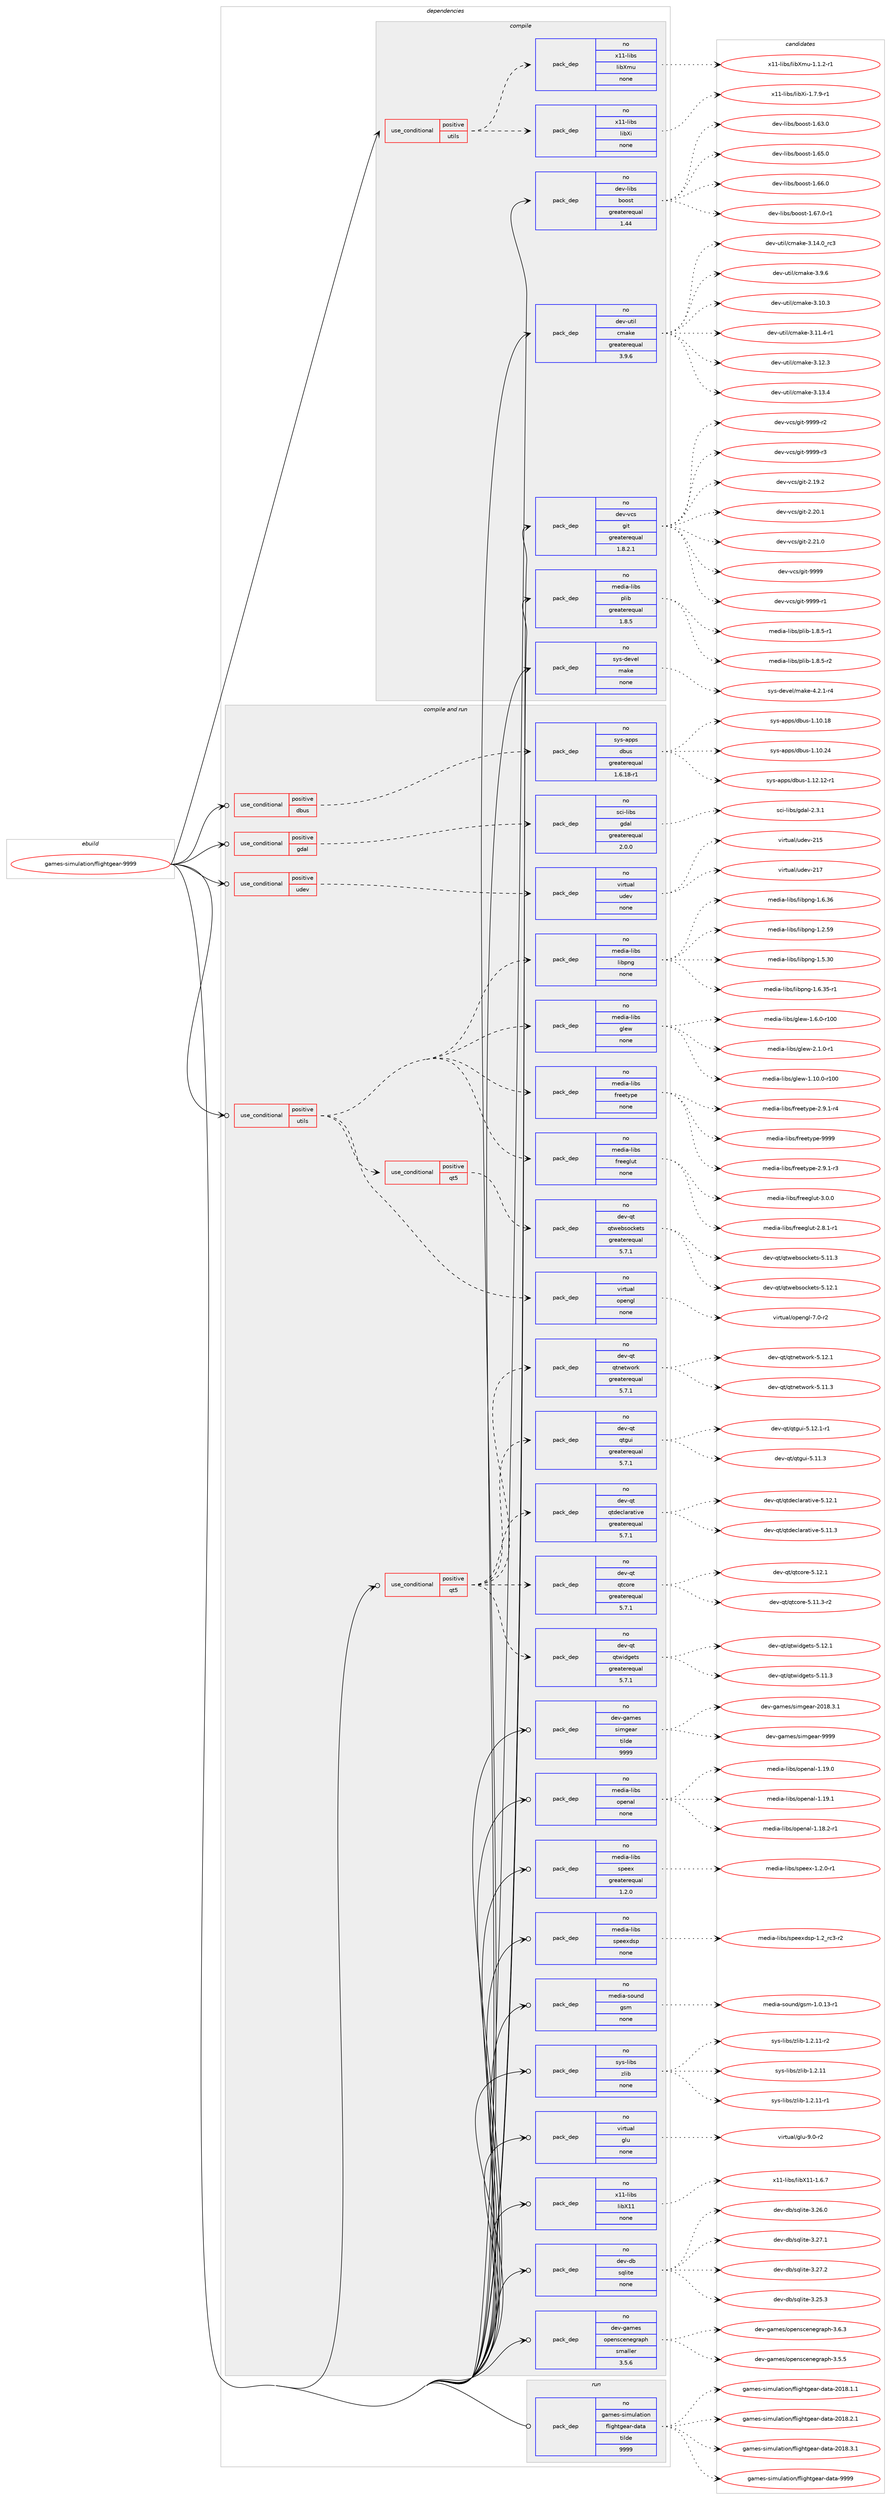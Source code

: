 digraph prolog {

# *************
# Graph options
# *************

newrank=true;
concentrate=true;
compound=true;
graph [rankdir=LR,fontname=Helvetica,fontsize=10,ranksep=1.5];#, ranksep=2.5, nodesep=0.2];
edge  [arrowhead=vee];
node  [fontname=Helvetica,fontsize=10];

# **********
# The ebuild
# **********

subgraph cluster_leftcol {
color=gray;
rank=same;
label=<<i>ebuild</i>>;
id [label="games-simulation/flightgear-9999", color=red, width=4, href="../games-simulation/flightgear-9999.svg"];
}

# ****************
# The dependencies
# ****************

subgraph cluster_midcol {
color=gray;
label=<<i>dependencies</i>>;
subgraph cluster_compile {
fillcolor="#eeeeee";
style=filled;
label=<<i>compile</i>>;
subgraph cond427074 {
dependency1560604 [label=<<TABLE BORDER="0" CELLBORDER="1" CELLSPACING="0" CELLPADDING="4"><TR><TD ROWSPAN="3" CELLPADDING="10">use_conditional</TD></TR><TR><TD>positive</TD></TR><TR><TD>utils</TD></TR></TABLE>>, shape=none, color=red];
subgraph pack1109443 {
dependency1560605 [label=<<TABLE BORDER="0" CELLBORDER="1" CELLSPACING="0" CELLPADDING="4" WIDTH="220"><TR><TD ROWSPAN="6" CELLPADDING="30">pack_dep</TD></TR><TR><TD WIDTH="110">no</TD></TR><TR><TD>x11-libs</TD></TR><TR><TD>libXi</TD></TR><TR><TD>none</TD></TR><TR><TD></TD></TR></TABLE>>, shape=none, color=blue];
}
dependency1560604:e -> dependency1560605:w [weight=20,style="dashed",arrowhead="vee"];
subgraph pack1109444 {
dependency1560606 [label=<<TABLE BORDER="0" CELLBORDER="1" CELLSPACING="0" CELLPADDING="4" WIDTH="220"><TR><TD ROWSPAN="6" CELLPADDING="30">pack_dep</TD></TR><TR><TD WIDTH="110">no</TD></TR><TR><TD>x11-libs</TD></TR><TR><TD>libXmu</TD></TR><TR><TD>none</TD></TR><TR><TD></TD></TR></TABLE>>, shape=none, color=blue];
}
dependency1560604:e -> dependency1560606:w [weight=20,style="dashed",arrowhead="vee"];
}
id:e -> dependency1560604:w [weight=20,style="solid",arrowhead="vee"];
subgraph pack1109445 {
dependency1560607 [label=<<TABLE BORDER="0" CELLBORDER="1" CELLSPACING="0" CELLPADDING="4" WIDTH="220"><TR><TD ROWSPAN="6" CELLPADDING="30">pack_dep</TD></TR><TR><TD WIDTH="110">no</TD></TR><TR><TD>dev-libs</TD></TR><TR><TD>boost</TD></TR><TR><TD>greaterequal</TD></TR><TR><TD>1.44</TD></TR></TABLE>>, shape=none, color=blue];
}
id:e -> dependency1560607:w [weight=20,style="solid",arrowhead="vee"];
subgraph pack1109446 {
dependency1560608 [label=<<TABLE BORDER="0" CELLBORDER="1" CELLSPACING="0" CELLPADDING="4" WIDTH="220"><TR><TD ROWSPAN="6" CELLPADDING="30">pack_dep</TD></TR><TR><TD WIDTH="110">no</TD></TR><TR><TD>dev-util</TD></TR><TR><TD>cmake</TD></TR><TR><TD>greaterequal</TD></TR><TR><TD>3.9.6</TD></TR></TABLE>>, shape=none, color=blue];
}
id:e -> dependency1560608:w [weight=20,style="solid",arrowhead="vee"];
subgraph pack1109447 {
dependency1560609 [label=<<TABLE BORDER="0" CELLBORDER="1" CELLSPACING="0" CELLPADDING="4" WIDTH="220"><TR><TD ROWSPAN="6" CELLPADDING="30">pack_dep</TD></TR><TR><TD WIDTH="110">no</TD></TR><TR><TD>dev-vcs</TD></TR><TR><TD>git</TD></TR><TR><TD>greaterequal</TD></TR><TR><TD>1.8.2.1</TD></TR></TABLE>>, shape=none, color=blue];
}
id:e -> dependency1560609:w [weight=20,style="solid",arrowhead="vee"];
subgraph pack1109448 {
dependency1560610 [label=<<TABLE BORDER="0" CELLBORDER="1" CELLSPACING="0" CELLPADDING="4" WIDTH="220"><TR><TD ROWSPAN="6" CELLPADDING="30">pack_dep</TD></TR><TR><TD WIDTH="110">no</TD></TR><TR><TD>media-libs</TD></TR><TR><TD>plib</TD></TR><TR><TD>greaterequal</TD></TR><TR><TD>1.8.5</TD></TR></TABLE>>, shape=none, color=blue];
}
id:e -> dependency1560610:w [weight=20,style="solid",arrowhead="vee"];
subgraph pack1109449 {
dependency1560611 [label=<<TABLE BORDER="0" CELLBORDER="1" CELLSPACING="0" CELLPADDING="4" WIDTH="220"><TR><TD ROWSPAN="6" CELLPADDING="30">pack_dep</TD></TR><TR><TD WIDTH="110">no</TD></TR><TR><TD>sys-devel</TD></TR><TR><TD>make</TD></TR><TR><TD>none</TD></TR><TR><TD></TD></TR></TABLE>>, shape=none, color=blue];
}
id:e -> dependency1560611:w [weight=20,style="solid",arrowhead="vee"];
}
subgraph cluster_compileandrun {
fillcolor="#eeeeee";
style=filled;
label=<<i>compile and run</i>>;
subgraph cond427075 {
dependency1560612 [label=<<TABLE BORDER="0" CELLBORDER="1" CELLSPACING="0" CELLPADDING="4"><TR><TD ROWSPAN="3" CELLPADDING="10">use_conditional</TD></TR><TR><TD>positive</TD></TR><TR><TD>dbus</TD></TR></TABLE>>, shape=none, color=red];
subgraph pack1109450 {
dependency1560613 [label=<<TABLE BORDER="0" CELLBORDER="1" CELLSPACING="0" CELLPADDING="4" WIDTH="220"><TR><TD ROWSPAN="6" CELLPADDING="30">pack_dep</TD></TR><TR><TD WIDTH="110">no</TD></TR><TR><TD>sys-apps</TD></TR><TR><TD>dbus</TD></TR><TR><TD>greaterequal</TD></TR><TR><TD>1.6.18-r1</TD></TR></TABLE>>, shape=none, color=blue];
}
dependency1560612:e -> dependency1560613:w [weight=20,style="dashed",arrowhead="vee"];
}
id:e -> dependency1560612:w [weight=20,style="solid",arrowhead="odotvee"];
subgraph cond427076 {
dependency1560614 [label=<<TABLE BORDER="0" CELLBORDER="1" CELLSPACING="0" CELLPADDING="4"><TR><TD ROWSPAN="3" CELLPADDING="10">use_conditional</TD></TR><TR><TD>positive</TD></TR><TR><TD>gdal</TD></TR></TABLE>>, shape=none, color=red];
subgraph pack1109451 {
dependency1560615 [label=<<TABLE BORDER="0" CELLBORDER="1" CELLSPACING="0" CELLPADDING="4" WIDTH="220"><TR><TD ROWSPAN="6" CELLPADDING="30">pack_dep</TD></TR><TR><TD WIDTH="110">no</TD></TR><TR><TD>sci-libs</TD></TR><TR><TD>gdal</TD></TR><TR><TD>greaterequal</TD></TR><TR><TD>2.0.0</TD></TR></TABLE>>, shape=none, color=blue];
}
dependency1560614:e -> dependency1560615:w [weight=20,style="dashed",arrowhead="vee"];
}
id:e -> dependency1560614:w [weight=20,style="solid",arrowhead="odotvee"];
subgraph cond427077 {
dependency1560616 [label=<<TABLE BORDER="0" CELLBORDER="1" CELLSPACING="0" CELLPADDING="4"><TR><TD ROWSPAN="3" CELLPADDING="10">use_conditional</TD></TR><TR><TD>positive</TD></TR><TR><TD>qt5</TD></TR></TABLE>>, shape=none, color=red];
subgraph pack1109452 {
dependency1560617 [label=<<TABLE BORDER="0" CELLBORDER="1" CELLSPACING="0" CELLPADDING="4" WIDTH="220"><TR><TD ROWSPAN="6" CELLPADDING="30">pack_dep</TD></TR><TR><TD WIDTH="110">no</TD></TR><TR><TD>dev-qt</TD></TR><TR><TD>qtcore</TD></TR><TR><TD>greaterequal</TD></TR><TR><TD>5.7.1</TD></TR></TABLE>>, shape=none, color=blue];
}
dependency1560616:e -> dependency1560617:w [weight=20,style="dashed",arrowhead="vee"];
subgraph pack1109453 {
dependency1560618 [label=<<TABLE BORDER="0" CELLBORDER="1" CELLSPACING="0" CELLPADDING="4" WIDTH="220"><TR><TD ROWSPAN="6" CELLPADDING="30">pack_dep</TD></TR><TR><TD WIDTH="110">no</TD></TR><TR><TD>dev-qt</TD></TR><TR><TD>qtdeclarative</TD></TR><TR><TD>greaterequal</TD></TR><TR><TD>5.7.1</TD></TR></TABLE>>, shape=none, color=blue];
}
dependency1560616:e -> dependency1560618:w [weight=20,style="dashed",arrowhead="vee"];
subgraph pack1109454 {
dependency1560619 [label=<<TABLE BORDER="0" CELLBORDER="1" CELLSPACING="0" CELLPADDING="4" WIDTH="220"><TR><TD ROWSPAN="6" CELLPADDING="30">pack_dep</TD></TR><TR><TD WIDTH="110">no</TD></TR><TR><TD>dev-qt</TD></TR><TR><TD>qtgui</TD></TR><TR><TD>greaterequal</TD></TR><TR><TD>5.7.1</TD></TR></TABLE>>, shape=none, color=blue];
}
dependency1560616:e -> dependency1560619:w [weight=20,style="dashed",arrowhead="vee"];
subgraph pack1109455 {
dependency1560620 [label=<<TABLE BORDER="0" CELLBORDER="1" CELLSPACING="0" CELLPADDING="4" WIDTH="220"><TR><TD ROWSPAN="6" CELLPADDING="30">pack_dep</TD></TR><TR><TD WIDTH="110">no</TD></TR><TR><TD>dev-qt</TD></TR><TR><TD>qtnetwork</TD></TR><TR><TD>greaterequal</TD></TR><TR><TD>5.7.1</TD></TR></TABLE>>, shape=none, color=blue];
}
dependency1560616:e -> dependency1560620:w [weight=20,style="dashed",arrowhead="vee"];
subgraph pack1109456 {
dependency1560621 [label=<<TABLE BORDER="0" CELLBORDER="1" CELLSPACING="0" CELLPADDING="4" WIDTH="220"><TR><TD ROWSPAN="6" CELLPADDING="30">pack_dep</TD></TR><TR><TD WIDTH="110">no</TD></TR><TR><TD>dev-qt</TD></TR><TR><TD>qtwidgets</TD></TR><TR><TD>greaterequal</TD></TR><TR><TD>5.7.1</TD></TR></TABLE>>, shape=none, color=blue];
}
dependency1560616:e -> dependency1560621:w [weight=20,style="dashed",arrowhead="vee"];
}
id:e -> dependency1560616:w [weight=20,style="solid",arrowhead="odotvee"];
subgraph cond427078 {
dependency1560622 [label=<<TABLE BORDER="0" CELLBORDER="1" CELLSPACING="0" CELLPADDING="4"><TR><TD ROWSPAN="3" CELLPADDING="10">use_conditional</TD></TR><TR><TD>positive</TD></TR><TR><TD>udev</TD></TR></TABLE>>, shape=none, color=red];
subgraph pack1109457 {
dependency1560623 [label=<<TABLE BORDER="0" CELLBORDER="1" CELLSPACING="0" CELLPADDING="4" WIDTH="220"><TR><TD ROWSPAN="6" CELLPADDING="30">pack_dep</TD></TR><TR><TD WIDTH="110">no</TD></TR><TR><TD>virtual</TD></TR><TR><TD>udev</TD></TR><TR><TD>none</TD></TR><TR><TD></TD></TR></TABLE>>, shape=none, color=blue];
}
dependency1560622:e -> dependency1560623:w [weight=20,style="dashed",arrowhead="vee"];
}
id:e -> dependency1560622:w [weight=20,style="solid",arrowhead="odotvee"];
subgraph cond427079 {
dependency1560624 [label=<<TABLE BORDER="0" CELLBORDER="1" CELLSPACING="0" CELLPADDING="4"><TR><TD ROWSPAN="3" CELLPADDING="10">use_conditional</TD></TR><TR><TD>positive</TD></TR><TR><TD>utils</TD></TR></TABLE>>, shape=none, color=red];
subgraph pack1109458 {
dependency1560625 [label=<<TABLE BORDER="0" CELLBORDER="1" CELLSPACING="0" CELLPADDING="4" WIDTH="220"><TR><TD ROWSPAN="6" CELLPADDING="30">pack_dep</TD></TR><TR><TD WIDTH="110">no</TD></TR><TR><TD>media-libs</TD></TR><TR><TD>freeglut</TD></TR><TR><TD>none</TD></TR><TR><TD></TD></TR></TABLE>>, shape=none, color=blue];
}
dependency1560624:e -> dependency1560625:w [weight=20,style="dashed",arrowhead="vee"];
subgraph pack1109459 {
dependency1560626 [label=<<TABLE BORDER="0" CELLBORDER="1" CELLSPACING="0" CELLPADDING="4" WIDTH="220"><TR><TD ROWSPAN="6" CELLPADDING="30">pack_dep</TD></TR><TR><TD WIDTH="110">no</TD></TR><TR><TD>media-libs</TD></TR><TR><TD>freetype</TD></TR><TR><TD>none</TD></TR><TR><TD></TD></TR></TABLE>>, shape=none, color=blue];
}
dependency1560624:e -> dependency1560626:w [weight=20,style="dashed",arrowhead="vee"];
subgraph pack1109460 {
dependency1560627 [label=<<TABLE BORDER="0" CELLBORDER="1" CELLSPACING="0" CELLPADDING="4" WIDTH="220"><TR><TD ROWSPAN="6" CELLPADDING="30">pack_dep</TD></TR><TR><TD WIDTH="110">no</TD></TR><TR><TD>media-libs</TD></TR><TR><TD>glew</TD></TR><TR><TD>none</TD></TR><TR><TD></TD></TR></TABLE>>, shape=none, color=blue];
}
dependency1560624:e -> dependency1560627:w [weight=20,style="dashed",arrowhead="vee"];
subgraph pack1109461 {
dependency1560628 [label=<<TABLE BORDER="0" CELLBORDER="1" CELLSPACING="0" CELLPADDING="4" WIDTH="220"><TR><TD ROWSPAN="6" CELLPADDING="30">pack_dep</TD></TR><TR><TD WIDTH="110">no</TD></TR><TR><TD>media-libs</TD></TR><TR><TD>libpng</TD></TR><TR><TD>none</TD></TR><TR><TD></TD></TR></TABLE>>, shape=none, color=blue];
}
dependency1560624:e -> dependency1560628:w [weight=20,style="dashed",arrowhead="vee"];
subgraph pack1109462 {
dependency1560629 [label=<<TABLE BORDER="0" CELLBORDER="1" CELLSPACING="0" CELLPADDING="4" WIDTH="220"><TR><TD ROWSPAN="6" CELLPADDING="30">pack_dep</TD></TR><TR><TD WIDTH="110">no</TD></TR><TR><TD>virtual</TD></TR><TR><TD>opengl</TD></TR><TR><TD>none</TD></TR><TR><TD></TD></TR></TABLE>>, shape=none, color=blue];
}
dependency1560624:e -> dependency1560629:w [weight=20,style="dashed",arrowhead="vee"];
subgraph cond427080 {
dependency1560630 [label=<<TABLE BORDER="0" CELLBORDER="1" CELLSPACING="0" CELLPADDING="4"><TR><TD ROWSPAN="3" CELLPADDING="10">use_conditional</TD></TR><TR><TD>positive</TD></TR><TR><TD>qt5</TD></TR></TABLE>>, shape=none, color=red];
subgraph pack1109463 {
dependency1560631 [label=<<TABLE BORDER="0" CELLBORDER="1" CELLSPACING="0" CELLPADDING="4" WIDTH="220"><TR><TD ROWSPAN="6" CELLPADDING="30">pack_dep</TD></TR><TR><TD WIDTH="110">no</TD></TR><TR><TD>dev-qt</TD></TR><TR><TD>qtwebsockets</TD></TR><TR><TD>greaterequal</TD></TR><TR><TD>5.7.1</TD></TR></TABLE>>, shape=none, color=blue];
}
dependency1560630:e -> dependency1560631:w [weight=20,style="dashed",arrowhead="vee"];
}
dependency1560624:e -> dependency1560630:w [weight=20,style="dashed",arrowhead="vee"];
}
id:e -> dependency1560624:w [weight=20,style="solid",arrowhead="odotvee"];
subgraph pack1109464 {
dependency1560632 [label=<<TABLE BORDER="0" CELLBORDER="1" CELLSPACING="0" CELLPADDING="4" WIDTH="220"><TR><TD ROWSPAN="6" CELLPADDING="30">pack_dep</TD></TR><TR><TD WIDTH="110">no</TD></TR><TR><TD>dev-db</TD></TR><TR><TD>sqlite</TD></TR><TR><TD>none</TD></TR><TR><TD></TD></TR></TABLE>>, shape=none, color=blue];
}
id:e -> dependency1560632:w [weight=20,style="solid",arrowhead="odotvee"];
subgraph pack1109465 {
dependency1560633 [label=<<TABLE BORDER="0" CELLBORDER="1" CELLSPACING="0" CELLPADDING="4" WIDTH="220"><TR><TD ROWSPAN="6" CELLPADDING="30">pack_dep</TD></TR><TR><TD WIDTH="110">no</TD></TR><TR><TD>dev-games</TD></TR><TR><TD>openscenegraph</TD></TR><TR><TD>smaller</TD></TR><TR><TD>3.5.6</TD></TR></TABLE>>, shape=none, color=blue];
}
id:e -> dependency1560633:w [weight=20,style="solid",arrowhead="odotvee"];
subgraph pack1109466 {
dependency1560634 [label=<<TABLE BORDER="0" CELLBORDER="1" CELLSPACING="0" CELLPADDING="4" WIDTH="220"><TR><TD ROWSPAN="6" CELLPADDING="30">pack_dep</TD></TR><TR><TD WIDTH="110">no</TD></TR><TR><TD>dev-games</TD></TR><TR><TD>simgear</TD></TR><TR><TD>tilde</TD></TR><TR><TD>9999</TD></TR></TABLE>>, shape=none, color=blue];
}
id:e -> dependency1560634:w [weight=20,style="solid",arrowhead="odotvee"];
subgraph pack1109467 {
dependency1560635 [label=<<TABLE BORDER="0" CELLBORDER="1" CELLSPACING="0" CELLPADDING="4" WIDTH="220"><TR><TD ROWSPAN="6" CELLPADDING="30">pack_dep</TD></TR><TR><TD WIDTH="110">no</TD></TR><TR><TD>media-libs</TD></TR><TR><TD>openal</TD></TR><TR><TD>none</TD></TR><TR><TD></TD></TR></TABLE>>, shape=none, color=blue];
}
id:e -> dependency1560635:w [weight=20,style="solid",arrowhead="odotvee"];
subgraph pack1109468 {
dependency1560636 [label=<<TABLE BORDER="0" CELLBORDER="1" CELLSPACING="0" CELLPADDING="4" WIDTH="220"><TR><TD ROWSPAN="6" CELLPADDING="30">pack_dep</TD></TR><TR><TD WIDTH="110">no</TD></TR><TR><TD>media-libs</TD></TR><TR><TD>speex</TD></TR><TR><TD>greaterequal</TD></TR><TR><TD>1.2.0</TD></TR></TABLE>>, shape=none, color=blue];
}
id:e -> dependency1560636:w [weight=20,style="solid",arrowhead="odotvee"];
subgraph pack1109469 {
dependency1560637 [label=<<TABLE BORDER="0" CELLBORDER="1" CELLSPACING="0" CELLPADDING="4" WIDTH="220"><TR><TD ROWSPAN="6" CELLPADDING="30">pack_dep</TD></TR><TR><TD WIDTH="110">no</TD></TR><TR><TD>media-libs</TD></TR><TR><TD>speexdsp</TD></TR><TR><TD>none</TD></TR><TR><TD></TD></TR></TABLE>>, shape=none, color=blue];
}
id:e -> dependency1560637:w [weight=20,style="solid",arrowhead="odotvee"];
subgraph pack1109470 {
dependency1560638 [label=<<TABLE BORDER="0" CELLBORDER="1" CELLSPACING="0" CELLPADDING="4" WIDTH="220"><TR><TD ROWSPAN="6" CELLPADDING="30">pack_dep</TD></TR><TR><TD WIDTH="110">no</TD></TR><TR><TD>media-sound</TD></TR><TR><TD>gsm</TD></TR><TR><TD>none</TD></TR><TR><TD></TD></TR></TABLE>>, shape=none, color=blue];
}
id:e -> dependency1560638:w [weight=20,style="solid",arrowhead="odotvee"];
subgraph pack1109471 {
dependency1560639 [label=<<TABLE BORDER="0" CELLBORDER="1" CELLSPACING="0" CELLPADDING="4" WIDTH="220"><TR><TD ROWSPAN="6" CELLPADDING="30">pack_dep</TD></TR><TR><TD WIDTH="110">no</TD></TR><TR><TD>sys-libs</TD></TR><TR><TD>zlib</TD></TR><TR><TD>none</TD></TR><TR><TD></TD></TR></TABLE>>, shape=none, color=blue];
}
id:e -> dependency1560639:w [weight=20,style="solid",arrowhead="odotvee"];
subgraph pack1109472 {
dependency1560640 [label=<<TABLE BORDER="0" CELLBORDER="1" CELLSPACING="0" CELLPADDING="4" WIDTH="220"><TR><TD ROWSPAN="6" CELLPADDING="30">pack_dep</TD></TR><TR><TD WIDTH="110">no</TD></TR><TR><TD>virtual</TD></TR><TR><TD>glu</TD></TR><TR><TD>none</TD></TR><TR><TD></TD></TR></TABLE>>, shape=none, color=blue];
}
id:e -> dependency1560640:w [weight=20,style="solid",arrowhead="odotvee"];
subgraph pack1109473 {
dependency1560641 [label=<<TABLE BORDER="0" CELLBORDER="1" CELLSPACING="0" CELLPADDING="4" WIDTH="220"><TR><TD ROWSPAN="6" CELLPADDING="30">pack_dep</TD></TR><TR><TD WIDTH="110">no</TD></TR><TR><TD>x11-libs</TD></TR><TR><TD>libX11</TD></TR><TR><TD>none</TD></TR><TR><TD></TD></TR></TABLE>>, shape=none, color=blue];
}
id:e -> dependency1560641:w [weight=20,style="solid",arrowhead="odotvee"];
}
subgraph cluster_run {
fillcolor="#eeeeee";
style=filled;
label=<<i>run</i>>;
subgraph pack1109474 {
dependency1560642 [label=<<TABLE BORDER="0" CELLBORDER="1" CELLSPACING="0" CELLPADDING="4" WIDTH="220"><TR><TD ROWSPAN="6" CELLPADDING="30">pack_dep</TD></TR><TR><TD WIDTH="110">no</TD></TR><TR><TD>games-simulation</TD></TR><TR><TD>flightgear-data</TD></TR><TR><TD>tilde</TD></TR><TR><TD>9999</TD></TR></TABLE>>, shape=none, color=blue];
}
id:e -> dependency1560642:w [weight=20,style="solid",arrowhead="odot"];
}
}

# **************
# The candidates
# **************

subgraph cluster_choices {
rank=same;
color=gray;
label=<<i>candidates</i>>;

subgraph choice1109443 {
color=black;
nodesep=1;
choice120494945108105981154710810598881054549465546574511449 [label="x11-libs/libXi-1.7.9-r1", color=red, width=4,href="../x11-libs/libXi-1.7.9-r1.svg"];
dependency1560605:e -> choice120494945108105981154710810598881054549465546574511449:w [style=dotted,weight="100"];
}
subgraph choice1109444 {
color=black;
nodesep=1;
choice120494945108105981154710810598881091174549464946504511449 [label="x11-libs/libXmu-1.1.2-r1", color=red, width=4,href="../x11-libs/libXmu-1.1.2-r1.svg"];
dependency1560606:e -> choice120494945108105981154710810598881091174549464946504511449:w [style=dotted,weight="100"];
}
subgraph choice1109445 {
color=black;
nodesep=1;
choice1001011184510810598115479811111111511645494654514648 [label="dev-libs/boost-1.63.0", color=red, width=4,href="../dev-libs/boost-1.63.0.svg"];
choice1001011184510810598115479811111111511645494654534648 [label="dev-libs/boost-1.65.0", color=red, width=4,href="../dev-libs/boost-1.65.0.svg"];
choice1001011184510810598115479811111111511645494654544648 [label="dev-libs/boost-1.66.0", color=red, width=4,href="../dev-libs/boost-1.66.0.svg"];
choice10010111845108105981154798111111115116454946545546484511449 [label="dev-libs/boost-1.67.0-r1", color=red, width=4,href="../dev-libs/boost-1.67.0-r1.svg"];
dependency1560607:e -> choice1001011184510810598115479811111111511645494654514648:w [style=dotted,weight="100"];
dependency1560607:e -> choice1001011184510810598115479811111111511645494654534648:w [style=dotted,weight="100"];
dependency1560607:e -> choice1001011184510810598115479811111111511645494654544648:w [style=dotted,weight="100"];
dependency1560607:e -> choice10010111845108105981154798111111115116454946545546484511449:w [style=dotted,weight="100"];
}
subgraph choice1109446 {
color=black;
nodesep=1;
choice1001011184511711610510847991099710710145514649484651 [label="dev-util/cmake-3.10.3", color=red, width=4,href="../dev-util/cmake-3.10.3.svg"];
choice10010111845117116105108479910997107101455146494946524511449 [label="dev-util/cmake-3.11.4-r1", color=red, width=4,href="../dev-util/cmake-3.11.4-r1.svg"];
choice1001011184511711610510847991099710710145514649504651 [label="dev-util/cmake-3.12.3", color=red, width=4,href="../dev-util/cmake-3.12.3.svg"];
choice1001011184511711610510847991099710710145514649514652 [label="dev-util/cmake-3.13.4", color=red, width=4,href="../dev-util/cmake-3.13.4.svg"];
choice1001011184511711610510847991099710710145514649524648951149951 [label="dev-util/cmake-3.14.0_rc3", color=red, width=4,href="../dev-util/cmake-3.14.0_rc3.svg"];
choice10010111845117116105108479910997107101455146574654 [label="dev-util/cmake-3.9.6", color=red, width=4,href="../dev-util/cmake-3.9.6.svg"];
dependency1560608:e -> choice1001011184511711610510847991099710710145514649484651:w [style=dotted,weight="100"];
dependency1560608:e -> choice10010111845117116105108479910997107101455146494946524511449:w [style=dotted,weight="100"];
dependency1560608:e -> choice1001011184511711610510847991099710710145514649504651:w [style=dotted,weight="100"];
dependency1560608:e -> choice1001011184511711610510847991099710710145514649514652:w [style=dotted,weight="100"];
dependency1560608:e -> choice1001011184511711610510847991099710710145514649524648951149951:w [style=dotted,weight="100"];
dependency1560608:e -> choice10010111845117116105108479910997107101455146574654:w [style=dotted,weight="100"];
}
subgraph choice1109447 {
color=black;
nodesep=1;
choice10010111845118991154710310511645504649574650 [label="dev-vcs/git-2.19.2", color=red, width=4,href="../dev-vcs/git-2.19.2.svg"];
choice10010111845118991154710310511645504650484649 [label="dev-vcs/git-2.20.1", color=red, width=4,href="../dev-vcs/git-2.20.1.svg"];
choice10010111845118991154710310511645504650494648 [label="dev-vcs/git-2.21.0", color=red, width=4,href="../dev-vcs/git-2.21.0.svg"];
choice1001011184511899115471031051164557575757 [label="dev-vcs/git-9999", color=red, width=4,href="../dev-vcs/git-9999.svg"];
choice10010111845118991154710310511645575757574511449 [label="dev-vcs/git-9999-r1", color=red, width=4,href="../dev-vcs/git-9999-r1.svg"];
choice10010111845118991154710310511645575757574511450 [label="dev-vcs/git-9999-r2", color=red, width=4,href="../dev-vcs/git-9999-r2.svg"];
choice10010111845118991154710310511645575757574511451 [label="dev-vcs/git-9999-r3", color=red, width=4,href="../dev-vcs/git-9999-r3.svg"];
dependency1560609:e -> choice10010111845118991154710310511645504649574650:w [style=dotted,weight="100"];
dependency1560609:e -> choice10010111845118991154710310511645504650484649:w [style=dotted,weight="100"];
dependency1560609:e -> choice10010111845118991154710310511645504650494648:w [style=dotted,weight="100"];
dependency1560609:e -> choice1001011184511899115471031051164557575757:w [style=dotted,weight="100"];
dependency1560609:e -> choice10010111845118991154710310511645575757574511449:w [style=dotted,weight="100"];
dependency1560609:e -> choice10010111845118991154710310511645575757574511450:w [style=dotted,weight="100"];
dependency1560609:e -> choice10010111845118991154710310511645575757574511451:w [style=dotted,weight="100"];
}
subgraph choice1109448 {
color=black;
nodesep=1;
choice10910110010597451081059811547112108105984549465646534511449 [label="media-libs/plib-1.8.5-r1", color=red, width=4,href="../media-libs/plib-1.8.5-r1.svg"];
choice10910110010597451081059811547112108105984549465646534511450 [label="media-libs/plib-1.8.5-r2", color=red, width=4,href="../media-libs/plib-1.8.5-r2.svg"];
dependency1560610:e -> choice10910110010597451081059811547112108105984549465646534511449:w [style=dotted,weight="100"];
dependency1560610:e -> choice10910110010597451081059811547112108105984549465646534511450:w [style=dotted,weight="100"];
}
subgraph choice1109449 {
color=black;
nodesep=1;
choice1151211154510010111810110847109971071014552465046494511452 [label="sys-devel/make-4.2.1-r4", color=red, width=4,href="../sys-devel/make-4.2.1-r4.svg"];
dependency1560611:e -> choice1151211154510010111810110847109971071014552465046494511452:w [style=dotted,weight="100"];
}
subgraph choice1109450 {
color=black;
nodesep=1;
choice115121115459711211211547100981171154549464948464956 [label="sys-apps/dbus-1.10.18", color=red, width=4,href="../sys-apps/dbus-1.10.18.svg"];
choice115121115459711211211547100981171154549464948465052 [label="sys-apps/dbus-1.10.24", color=red, width=4,href="../sys-apps/dbus-1.10.24.svg"];
choice1151211154597112112115471009811711545494649504649504511449 [label="sys-apps/dbus-1.12.12-r1", color=red, width=4,href="../sys-apps/dbus-1.12.12-r1.svg"];
dependency1560613:e -> choice115121115459711211211547100981171154549464948464956:w [style=dotted,weight="100"];
dependency1560613:e -> choice115121115459711211211547100981171154549464948465052:w [style=dotted,weight="100"];
dependency1560613:e -> choice1151211154597112112115471009811711545494649504649504511449:w [style=dotted,weight="100"];
}
subgraph choice1109451 {
color=black;
nodesep=1;
choice1159910545108105981154710310097108455046514649 [label="sci-libs/gdal-2.3.1", color=red, width=4,href="../sci-libs/gdal-2.3.1.svg"];
dependency1560615:e -> choice1159910545108105981154710310097108455046514649:w [style=dotted,weight="100"];
}
subgraph choice1109452 {
color=black;
nodesep=1;
choice100101118451131164711311699111114101455346494946514511450 [label="dev-qt/qtcore-5.11.3-r2", color=red, width=4,href="../dev-qt/qtcore-5.11.3-r2.svg"];
choice10010111845113116471131169911111410145534649504649 [label="dev-qt/qtcore-5.12.1", color=red, width=4,href="../dev-qt/qtcore-5.12.1.svg"];
dependency1560617:e -> choice100101118451131164711311699111114101455346494946514511450:w [style=dotted,weight="100"];
dependency1560617:e -> choice10010111845113116471131169911111410145534649504649:w [style=dotted,weight="100"];
}
subgraph choice1109453 {
color=black;
nodesep=1;
choice100101118451131164711311610010199108971149711610511810145534649494651 [label="dev-qt/qtdeclarative-5.11.3", color=red, width=4,href="../dev-qt/qtdeclarative-5.11.3.svg"];
choice100101118451131164711311610010199108971149711610511810145534649504649 [label="dev-qt/qtdeclarative-5.12.1", color=red, width=4,href="../dev-qt/qtdeclarative-5.12.1.svg"];
dependency1560618:e -> choice100101118451131164711311610010199108971149711610511810145534649494651:w [style=dotted,weight="100"];
dependency1560618:e -> choice100101118451131164711311610010199108971149711610511810145534649504649:w [style=dotted,weight="100"];
}
subgraph choice1109454 {
color=black;
nodesep=1;
choice100101118451131164711311610311710545534649494651 [label="dev-qt/qtgui-5.11.3", color=red, width=4,href="../dev-qt/qtgui-5.11.3.svg"];
choice1001011184511311647113116103117105455346495046494511449 [label="dev-qt/qtgui-5.12.1-r1", color=red, width=4,href="../dev-qt/qtgui-5.12.1-r1.svg"];
dependency1560619:e -> choice100101118451131164711311610311710545534649494651:w [style=dotted,weight="100"];
dependency1560619:e -> choice1001011184511311647113116103117105455346495046494511449:w [style=dotted,weight="100"];
}
subgraph choice1109455 {
color=black;
nodesep=1;
choice100101118451131164711311611010111611911111410745534649494651 [label="dev-qt/qtnetwork-5.11.3", color=red, width=4,href="../dev-qt/qtnetwork-5.11.3.svg"];
choice100101118451131164711311611010111611911111410745534649504649 [label="dev-qt/qtnetwork-5.12.1", color=red, width=4,href="../dev-qt/qtnetwork-5.12.1.svg"];
dependency1560620:e -> choice100101118451131164711311611010111611911111410745534649494651:w [style=dotted,weight="100"];
dependency1560620:e -> choice100101118451131164711311611010111611911111410745534649504649:w [style=dotted,weight="100"];
}
subgraph choice1109456 {
color=black;
nodesep=1;
choice100101118451131164711311611910510010310111611545534649494651 [label="dev-qt/qtwidgets-5.11.3", color=red, width=4,href="../dev-qt/qtwidgets-5.11.3.svg"];
choice100101118451131164711311611910510010310111611545534649504649 [label="dev-qt/qtwidgets-5.12.1", color=red, width=4,href="../dev-qt/qtwidgets-5.12.1.svg"];
dependency1560621:e -> choice100101118451131164711311611910510010310111611545534649494651:w [style=dotted,weight="100"];
dependency1560621:e -> choice100101118451131164711311611910510010310111611545534649504649:w [style=dotted,weight="100"];
}
subgraph choice1109457 {
color=black;
nodesep=1;
choice118105114116117971084711710010111845504953 [label="virtual/udev-215", color=red, width=4,href="../virtual/udev-215.svg"];
choice118105114116117971084711710010111845504955 [label="virtual/udev-217", color=red, width=4,href="../virtual/udev-217.svg"];
dependency1560623:e -> choice118105114116117971084711710010111845504953:w [style=dotted,weight="100"];
dependency1560623:e -> choice118105114116117971084711710010111845504955:w [style=dotted,weight="100"];
}
subgraph choice1109458 {
color=black;
nodesep=1;
choice109101100105974510810598115471021141011011031081171164550465646494511449 [label="media-libs/freeglut-2.8.1-r1", color=red, width=4,href="../media-libs/freeglut-2.8.1-r1.svg"];
choice10910110010597451081059811547102114101101103108117116455146484648 [label="media-libs/freeglut-3.0.0", color=red, width=4,href="../media-libs/freeglut-3.0.0.svg"];
dependency1560625:e -> choice109101100105974510810598115471021141011011031081171164550465646494511449:w [style=dotted,weight="100"];
dependency1560625:e -> choice10910110010597451081059811547102114101101103108117116455146484648:w [style=dotted,weight="100"];
}
subgraph choice1109459 {
color=black;
nodesep=1;
choice109101100105974510810598115471021141011011161211121014550465746494511451 [label="media-libs/freetype-2.9.1-r3", color=red, width=4,href="../media-libs/freetype-2.9.1-r3.svg"];
choice109101100105974510810598115471021141011011161211121014550465746494511452 [label="media-libs/freetype-2.9.1-r4", color=red, width=4,href="../media-libs/freetype-2.9.1-r4.svg"];
choice109101100105974510810598115471021141011011161211121014557575757 [label="media-libs/freetype-9999", color=red, width=4,href="../media-libs/freetype-9999.svg"];
dependency1560626:e -> choice109101100105974510810598115471021141011011161211121014550465746494511451:w [style=dotted,weight="100"];
dependency1560626:e -> choice109101100105974510810598115471021141011011161211121014550465746494511452:w [style=dotted,weight="100"];
dependency1560626:e -> choice109101100105974510810598115471021141011011161211121014557575757:w [style=dotted,weight="100"];
}
subgraph choice1109460 {
color=black;
nodesep=1;
choice109101100105974510810598115471031081011194549464948464845114494848 [label="media-libs/glew-1.10.0-r100", color=red, width=4,href="../media-libs/glew-1.10.0-r100.svg"];
choice1091011001059745108105981154710310810111945494654464845114494848 [label="media-libs/glew-1.6.0-r100", color=red, width=4,href="../media-libs/glew-1.6.0-r100.svg"];
choice109101100105974510810598115471031081011194550464946484511449 [label="media-libs/glew-2.1.0-r1", color=red, width=4,href="../media-libs/glew-2.1.0-r1.svg"];
dependency1560627:e -> choice109101100105974510810598115471031081011194549464948464845114494848:w [style=dotted,weight="100"];
dependency1560627:e -> choice1091011001059745108105981154710310810111945494654464845114494848:w [style=dotted,weight="100"];
dependency1560627:e -> choice109101100105974510810598115471031081011194550464946484511449:w [style=dotted,weight="100"];
}
subgraph choice1109461 {
color=black;
nodesep=1;
choice109101100105974510810598115471081059811211010345494650465357 [label="media-libs/libpng-1.2.59", color=red, width=4,href="../media-libs/libpng-1.2.59.svg"];
choice109101100105974510810598115471081059811211010345494653465148 [label="media-libs/libpng-1.5.30", color=red, width=4,href="../media-libs/libpng-1.5.30.svg"];
choice1091011001059745108105981154710810598112110103454946544651534511449 [label="media-libs/libpng-1.6.35-r1", color=red, width=4,href="../media-libs/libpng-1.6.35-r1.svg"];
choice109101100105974510810598115471081059811211010345494654465154 [label="media-libs/libpng-1.6.36", color=red, width=4,href="../media-libs/libpng-1.6.36.svg"];
dependency1560628:e -> choice109101100105974510810598115471081059811211010345494650465357:w [style=dotted,weight="100"];
dependency1560628:e -> choice109101100105974510810598115471081059811211010345494653465148:w [style=dotted,weight="100"];
dependency1560628:e -> choice1091011001059745108105981154710810598112110103454946544651534511449:w [style=dotted,weight="100"];
dependency1560628:e -> choice109101100105974510810598115471081059811211010345494654465154:w [style=dotted,weight="100"];
}
subgraph choice1109462 {
color=black;
nodesep=1;
choice1181051141161179710847111112101110103108455546484511450 [label="virtual/opengl-7.0-r2", color=red, width=4,href="../virtual/opengl-7.0-r2.svg"];
dependency1560629:e -> choice1181051141161179710847111112101110103108455546484511450:w [style=dotted,weight="100"];
}
subgraph choice1109463 {
color=black;
nodesep=1;
choice1001011184511311647113116119101981151119910710111611545534649494651 [label="dev-qt/qtwebsockets-5.11.3", color=red, width=4,href="../dev-qt/qtwebsockets-5.11.3.svg"];
choice1001011184511311647113116119101981151119910710111611545534649504649 [label="dev-qt/qtwebsockets-5.12.1", color=red, width=4,href="../dev-qt/qtwebsockets-5.12.1.svg"];
dependency1560631:e -> choice1001011184511311647113116119101981151119910710111611545534649494651:w [style=dotted,weight="100"];
dependency1560631:e -> choice1001011184511311647113116119101981151119910710111611545534649504649:w [style=dotted,weight="100"];
}
subgraph choice1109464 {
color=black;
nodesep=1;
choice10010111845100984711511310810511610145514650534651 [label="dev-db/sqlite-3.25.3", color=red, width=4,href="../dev-db/sqlite-3.25.3.svg"];
choice10010111845100984711511310810511610145514650544648 [label="dev-db/sqlite-3.26.0", color=red, width=4,href="../dev-db/sqlite-3.26.0.svg"];
choice10010111845100984711511310810511610145514650554649 [label="dev-db/sqlite-3.27.1", color=red, width=4,href="../dev-db/sqlite-3.27.1.svg"];
choice10010111845100984711511310810511610145514650554650 [label="dev-db/sqlite-3.27.2", color=red, width=4,href="../dev-db/sqlite-3.27.2.svg"];
dependency1560632:e -> choice10010111845100984711511310810511610145514650534651:w [style=dotted,weight="100"];
dependency1560632:e -> choice10010111845100984711511310810511610145514650544648:w [style=dotted,weight="100"];
dependency1560632:e -> choice10010111845100984711511310810511610145514650554649:w [style=dotted,weight="100"];
dependency1560632:e -> choice10010111845100984711511310810511610145514650554650:w [style=dotted,weight="100"];
}
subgraph choice1109465 {
color=black;
nodesep=1;
choice1001011184510397109101115471111121011101159910111010110311497112104455146534653 [label="dev-games/openscenegraph-3.5.5", color=red, width=4,href="../dev-games/openscenegraph-3.5.5.svg"];
choice1001011184510397109101115471111121011101159910111010110311497112104455146544651 [label="dev-games/openscenegraph-3.6.3", color=red, width=4,href="../dev-games/openscenegraph-3.6.3.svg"];
dependency1560633:e -> choice1001011184510397109101115471111121011101159910111010110311497112104455146534653:w [style=dotted,weight="100"];
dependency1560633:e -> choice1001011184510397109101115471111121011101159910111010110311497112104455146544651:w [style=dotted,weight="100"];
}
subgraph choice1109466 {
color=black;
nodesep=1;
choice10010111845103971091011154711510510910310197114455048495646514649 [label="dev-games/simgear-2018.3.1", color=red, width=4,href="../dev-games/simgear-2018.3.1.svg"];
choice100101118451039710910111547115105109103101971144557575757 [label="dev-games/simgear-9999", color=red, width=4,href="../dev-games/simgear-9999.svg"];
dependency1560634:e -> choice10010111845103971091011154711510510910310197114455048495646514649:w [style=dotted,weight="100"];
dependency1560634:e -> choice100101118451039710910111547115105109103101971144557575757:w [style=dotted,weight="100"];
}
subgraph choice1109467 {
color=black;
nodesep=1;
choice1091011001059745108105981154711111210111097108454946495646504511449 [label="media-libs/openal-1.18.2-r1", color=red, width=4,href="../media-libs/openal-1.18.2-r1.svg"];
choice109101100105974510810598115471111121011109710845494649574648 [label="media-libs/openal-1.19.0", color=red, width=4,href="../media-libs/openal-1.19.0.svg"];
choice109101100105974510810598115471111121011109710845494649574649 [label="media-libs/openal-1.19.1", color=red, width=4,href="../media-libs/openal-1.19.1.svg"];
dependency1560635:e -> choice1091011001059745108105981154711111210111097108454946495646504511449:w [style=dotted,weight="100"];
dependency1560635:e -> choice109101100105974510810598115471111121011109710845494649574648:w [style=dotted,weight="100"];
dependency1560635:e -> choice109101100105974510810598115471111121011109710845494649574649:w [style=dotted,weight="100"];
}
subgraph choice1109468 {
color=black;
nodesep=1;
choice109101100105974510810598115471151121011011204549465046484511449 [label="media-libs/speex-1.2.0-r1", color=red, width=4,href="../media-libs/speex-1.2.0-r1.svg"];
dependency1560636:e -> choice109101100105974510810598115471151121011011204549465046484511449:w [style=dotted,weight="100"];
}
subgraph choice1109469 {
color=black;
nodesep=1;
choice10910110010597451081059811547115112101101120100115112454946509511499514511450 [label="media-libs/speexdsp-1.2_rc3-r2", color=red, width=4,href="../media-libs/speexdsp-1.2_rc3-r2.svg"];
dependency1560637:e -> choice10910110010597451081059811547115112101101120100115112454946509511499514511450:w [style=dotted,weight="100"];
}
subgraph choice1109470 {
color=black;
nodesep=1;
choice109101100105974511511111711010047103115109454946484649514511449 [label="media-sound/gsm-1.0.13-r1", color=red, width=4,href="../media-sound/gsm-1.0.13-r1.svg"];
dependency1560638:e -> choice109101100105974511511111711010047103115109454946484649514511449:w [style=dotted,weight="100"];
}
subgraph choice1109471 {
color=black;
nodesep=1;
choice1151211154510810598115471221081059845494650464949 [label="sys-libs/zlib-1.2.11", color=red, width=4,href="../sys-libs/zlib-1.2.11.svg"];
choice11512111545108105981154712210810598454946504649494511449 [label="sys-libs/zlib-1.2.11-r1", color=red, width=4,href="../sys-libs/zlib-1.2.11-r1.svg"];
choice11512111545108105981154712210810598454946504649494511450 [label="sys-libs/zlib-1.2.11-r2", color=red, width=4,href="../sys-libs/zlib-1.2.11-r2.svg"];
dependency1560639:e -> choice1151211154510810598115471221081059845494650464949:w [style=dotted,weight="100"];
dependency1560639:e -> choice11512111545108105981154712210810598454946504649494511449:w [style=dotted,weight="100"];
dependency1560639:e -> choice11512111545108105981154712210810598454946504649494511450:w [style=dotted,weight="100"];
}
subgraph choice1109472 {
color=black;
nodesep=1;
choice1181051141161179710847103108117455746484511450 [label="virtual/glu-9.0-r2", color=red, width=4,href="../virtual/glu-9.0-r2.svg"];
dependency1560640:e -> choice1181051141161179710847103108117455746484511450:w [style=dotted,weight="100"];
}
subgraph choice1109473 {
color=black;
nodesep=1;
choice120494945108105981154710810598884949454946544655 [label="x11-libs/libX11-1.6.7", color=red, width=4,href="../x11-libs/libX11-1.6.7.svg"];
dependency1560641:e -> choice120494945108105981154710810598884949454946544655:w [style=dotted,weight="100"];
}
subgraph choice1109474 {
color=black;
nodesep=1;
choice1039710910111545115105109117108971161051111104710210810510310411610310197114451009711697455048495646494649 [label="games-simulation/flightgear-data-2018.1.1", color=red, width=4,href="../games-simulation/flightgear-data-2018.1.1.svg"];
choice1039710910111545115105109117108971161051111104710210810510310411610310197114451009711697455048495646504649 [label="games-simulation/flightgear-data-2018.2.1", color=red, width=4,href="../games-simulation/flightgear-data-2018.2.1.svg"];
choice1039710910111545115105109117108971161051111104710210810510310411610310197114451009711697455048495646514649 [label="games-simulation/flightgear-data-2018.3.1", color=red, width=4,href="../games-simulation/flightgear-data-2018.3.1.svg"];
choice10397109101115451151051091171089711610511111047102108105103104116103101971144510097116974557575757 [label="games-simulation/flightgear-data-9999", color=red, width=4,href="../games-simulation/flightgear-data-9999.svg"];
dependency1560642:e -> choice1039710910111545115105109117108971161051111104710210810510310411610310197114451009711697455048495646494649:w [style=dotted,weight="100"];
dependency1560642:e -> choice1039710910111545115105109117108971161051111104710210810510310411610310197114451009711697455048495646504649:w [style=dotted,weight="100"];
dependency1560642:e -> choice1039710910111545115105109117108971161051111104710210810510310411610310197114451009711697455048495646514649:w [style=dotted,weight="100"];
dependency1560642:e -> choice10397109101115451151051091171089711610511111047102108105103104116103101971144510097116974557575757:w [style=dotted,weight="100"];
}
}

}
